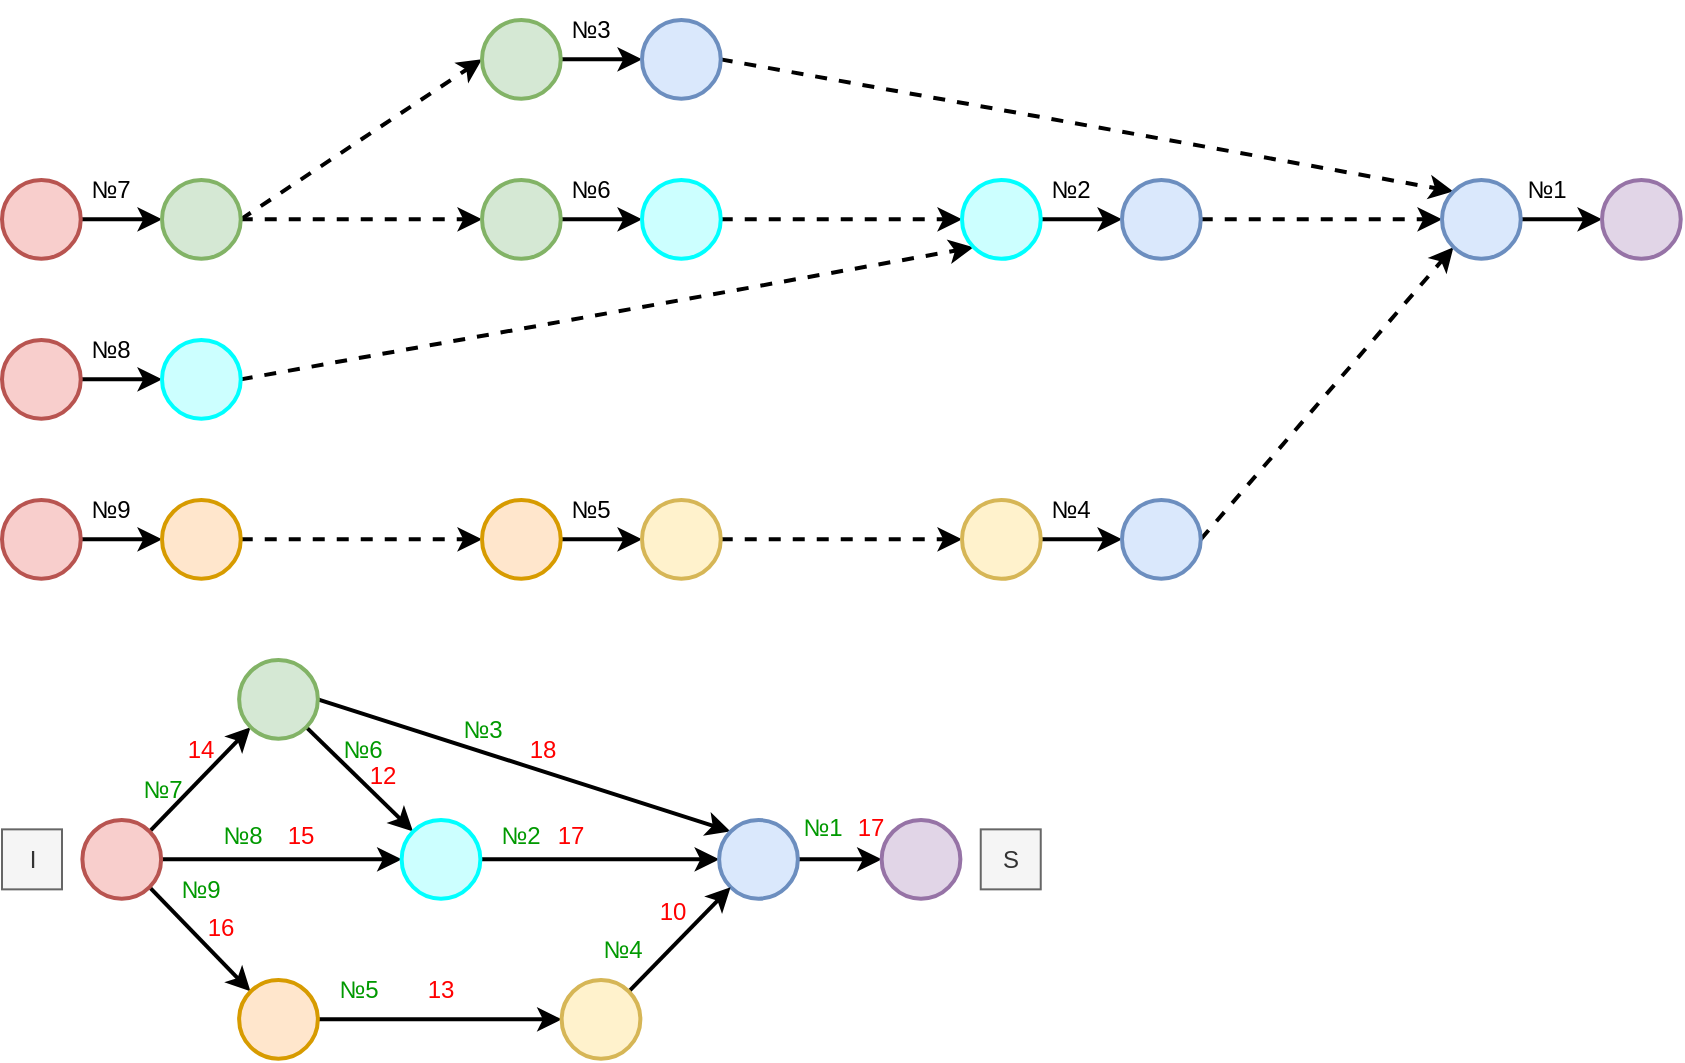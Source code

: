 <mxfile version="20.3.0" type="device"><diagram id="dBJPhfOJzrZLVDt43mVv" name="Page-1"><mxGraphModel dx="679" dy="732" grid="1" gridSize="10" guides="1" tooltips="1" connect="1" arrows="1" fold="1" page="1" pageScale="1" pageWidth="827" pageHeight="1169" math="0" shadow="0"><root><mxCell id="0"/><mxCell id="1" parent="0"/><mxCell id="z-p0BR435quuZYPwDhB6-24" style="edgeStyle=none;rounded=0;orthogonalLoop=1;jettySize=auto;html=1;exitX=1;exitY=0.5;exitDx=0;exitDy=0;exitPerimeter=0;strokeWidth=2;" parent="1" source="z-p0BR435quuZYPwDhB6-1" target="z-p0BR435quuZYPwDhB6-4" edge="1"><mxGeometry relative="1" as="geometry"/></mxCell><mxCell id="z-p0BR435quuZYPwDhB6-1" value="" style="verticalLabelPosition=middle;verticalAlign=middle;html=1;shape=mxgraph.flowchart.on-page_reference;strokeWidth=2;labelPosition=center;align=center;fillColor=#f8cecc;strokeColor=#b85450;" parent="1" vertex="1"><mxGeometry x="40" y="120" width="39.37" height="39.37" as="geometry"/></mxCell><mxCell id="z-p0BR435quuZYPwDhB6-25" style="edgeStyle=none;rounded=0;orthogonalLoop=1;jettySize=auto;html=1;exitX=1;exitY=0.5;exitDx=0;exitDy=0;exitPerimeter=0;strokeWidth=2;" parent="1" source="z-p0BR435quuZYPwDhB6-2" target="z-p0BR435quuZYPwDhB6-5" edge="1"><mxGeometry relative="1" as="geometry"/></mxCell><mxCell id="z-p0BR435quuZYPwDhB6-2" value="" style="verticalLabelPosition=middle;verticalAlign=middle;html=1;shape=mxgraph.flowchart.on-page_reference;strokeWidth=2;labelPosition=center;align=center;fillColor=#f8cecc;strokeColor=#b85450;" parent="1" vertex="1"><mxGeometry x="40" y="200" width="39.37" height="39.37" as="geometry"/></mxCell><mxCell id="z-p0BR435quuZYPwDhB6-26" style="edgeStyle=none;rounded=0;orthogonalLoop=1;jettySize=auto;html=1;exitX=1;exitY=0.5;exitDx=0;exitDy=0;exitPerimeter=0;strokeWidth=2;" parent="1" source="z-p0BR435quuZYPwDhB6-3" target="z-p0BR435quuZYPwDhB6-6" edge="1"><mxGeometry relative="1" as="geometry"/></mxCell><mxCell id="z-p0BR435quuZYPwDhB6-3" value="" style="verticalLabelPosition=middle;verticalAlign=middle;html=1;shape=mxgraph.flowchart.on-page_reference;strokeWidth=2;labelPosition=center;align=center;fillColor=#f8cecc;strokeColor=#b85450;" parent="1" vertex="1"><mxGeometry x="40" y="280" width="39.37" height="39.37" as="geometry"/></mxCell><mxCell id="z-p0BR435quuZYPwDhB6-33" style="edgeStyle=none;rounded=0;orthogonalLoop=1;jettySize=auto;html=1;exitX=1;exitY=0.5;exitDx=0;exitDy=0;exitPerimeter=0;entryX=0;entryY=0.5;entryDx=0;entryDy=0;entryPerimeter=0;strokeWidth=2;dashed=1;" parent="1" source="z-p0BR435quuZYPwDhB6-4" target="z-p0BR435quuZYPwDhB6-8" edge="1"><mxGeometry relative="1" as="geometry"/></mxCell><mxCell id="z-p0BR435quuZYPwDhB6-34" style="edgeStyle=none;rounded=0;orthogonalLoop=1;jettySize=auto;html=1;exitX=1;exitY=0.5;exitDx=0;exitDy=0;exitPerimeter=0;dashed=1;strokeWidth=2;" parent="1" source="z-p0BR435quuZYPwDhB6-4" target="z-p0BR435quuZYPwDhB6-7" edge="1"><mxGeometry relative="1" as="geometry"/></mxCell><mxCell id="z-p0BR435quuZYPwDhB6-4" value="" style="verticalLabelPosition=middle;verticalAlign=middle;html=1;shape=mxgraph.flowchart.on-page_reference;strokeWidth=2;labelPosition=center;align=center;fillColor=#d5e8d4;strokeColor=#82b366;" parent="1" vertex="1"><mxGeometry x="120" y="120" width="39.37" height="39.37" as="geometry"/></mxCell><mxCell id="z-p0BR435quuZYPwDhB6-36" style="edgeStyle=none;rounded=0;orthogonalLoop=1;jettySize=auto;html=1;exitX=1;exitY=0.5;exitDx=0;exitDy=0;exitPerimeter=0;entryX=0.145;entryY=0.855;entryDx=0;entryDy=0;entryPerimeter=0;dashed=1;strokeWidth=2;" parent="1" source="z-p0BR435quuZYPwDhB6-5" target="z-p0BR435quuZYPwDhB6-15" edge="1"><mxGeometry relative="1" as="geometry"/></mxCell><mxCell id="z-p0BR435quuZYPwDhB6-5" value="" style="verticalLabelPosition=middle;verticalAlign=middle;html=1;shape=mxgraph.flowchart.on-page_reference;strokeWidth=2;labelPosition=center;align=center;fillColor=#CCFFFF;strokeColor=#00FFFF;" parent="1" vertex="1"><mxGeometry x="120" y="200" width="39.37" height="39.37" as="geometry"/></mxCell><mxCell id="z-p0BR435quuZYPwDhB6-37" style="edgeStyle=none;rounded=0;orthogonalLoop=1;jettySize=auto;html=1;exitX=1;exitY=0.5;exitDx=0;exitDy=0;exitPerimeter=0;dashed=1;strokeWidth=2;" parent="1" source="z-p0BR435quuZYPwDhB6-6" target="z-p0BR435quuZYPwDhB6-11" edge="1"><mxGeometry relative="1" as="geometry"/></mxCell><mxCell id="z-p0BR435quuZYPwDhB6-6" value="" style="verticalLabelPosition=middle;verticalAlign=middle;html=1;shape=mxgraph.flowchart.on-page_reference;strokeWidth=2;labelPosition=center;align=center;fillColor=#ffe6cc;strokeColor=#d79b00;" parent="1" vertex="1"><mxGeometry x="120" y="280" width="39.37" height="39.37" as="geometry"/></mxCell><mxCell id="z-p0BR435quuZYPwDhB6-28" style="edgeStyle=none;rounded=0;orthogonalLoop=1;jettySize=auto;html=1;exitX=1;exitY=0.5;exitDx=0;exitDy=0;exitPerimeter=0;strokeWidth=2;" parent="1" source="z-p0BR435quuZYPwDhB6-7" target="z-p0BR435quuZYPwDhB6-9" edge="1"><mxGeometry relative="1" as="geometry"/></mxCell><mxCell id="z-p0BR435quuZYPwDhB6-7" value="" style="verticalLabelPosition=middle;verticalAlign=middle;html=1;shape=mxgraph.flowchart.on-page_reference;strokeWidth=2;labelPosition=center;align=center;fillColor=#d5e8d4;strokeColor=#82b366;" parent="1" vertex="1"><mxGeometry x="280" y="120" width="39.37" height="39.37" as="geometry"/></mxCell><mxCell id="z-p0BR435quuZYPwDhB6-27" style="edgeStyle=none;rounded=0;orthogonalLoop=1;jettySize=auto;html=1;exitX=1;exitY=0.5;exitDx=0;exitDy=0;exitPerimeter=0;entryX=0;entryY=0.5;entryDx=0;entryDy=0;entryPerimeter=0;strokeWidth=2;" parent="1" source="z-p0BR435quuZYPwDhB6-8" target="z-p0BR435quuZYPwDhB6-10" edge="1"><mxGeometry relative="1" as="geometry"/></mxCell><mxCell id="z-p0BR435quuZYPwDhB6-8" value="" style="verticalLabelPosition=middle;verticalAlign=middle;html=1;shape=mxgraph.flowchart.on-page_reference;strokeWidth=2;labelPosition=center;align=center;fillColor=#d5e8d4;strokeColor=#82b366;" parent="1" vertex="1"><mxGeometry x="280" y="40" width="39.37" height="39.37" as="geometry"/></mxCell><mxCell id="z-p0BR435quuZYPwDhB6-35" style="edgeStyle=none;rounded=0;orthogonalLoop=1;jettySize=auto;html=1;exitX=1;exitY=0.5;exitDx=0;exitDy=0;exitPerimeter=0;entryX=0;entryY=0.5;entryDx=0;entryDy=0;entryPerimeter=0;dashed=1;strokeWidth=2;" parent="1" source="z-p0BR435quuZYPwDhB6-9" target="z-p0BR435quuZYPwDhB6-15" edge="1"><mxGeometry relative="1" as="geometry"/></mxCell><mxCell id="z-p0BR435quuZYPwDhB6-9" value="" style="verticalLabelPosition=middle;verticalAlign=middle;html=1;shape=mxgraph.flowchart.on-page_reference;strokeWidth=2;labelPosition=center;align=center;fillColor=#CCFFFF;strokeColor=#00FFFF;" parent="1" vertex="1"><mxGeometry x="360" y="120" width="39.37" height="39.37" as="geometry"/></mxCell><mxCell id="z-p0BR435quuZYPwDhB6-41" style="edgeStyle=none;rounded=0;orthogonalLoop=1;jettySize=auto;html=1;exitX=1;exitY=0.5;exitDx=0;exitDy=0;exitPerimeter=0;entryX=0.145;entryY=0.145;entryDx=0;entryDy=0;entryPerimeter=0;dashed=1;strokeWidth=2;" parent="1" source="z-p0BR435quuZYPwDhB6-10" target="z-p0BR435quuZYPwDhB6-17" edge="1"><mxGeometry relative="1" as="geometry"/></mxCell><mxCell id="z-p0BR435quuZYPwDhB6-10" value="" style="verticalLabelPosition=middle;verticalAlign=middle;html=1;shape=mxgraph.flowchart.on-page_reference;strokeWidth=2;labelPosition=center;align=center;fillColor=#dae8fc;strokeColor=#6c8ebf;" parent="1" vertex="1"><mxGeometry x="360" y="40" width="39.37" height="39.37" as="geometry"/></mxCell><mxCell id="z-p0BR435quuZYPwDhB6-29" style="edgeStyle=none;rounded=0;orthogonalLoop=1;jettySize=auto;html=1;exitX=1;exitY=0.5;exitDx=0;exitDy=0;exitPerimeter=0;entryX=0;entryY=0.5;entryDx=0;entryDy=0;entryPerimeter=0;strokeWidth=2;" parent="1" source="z-p0BR435quuZYPwDhB6-11" target="z-p0BR435quuZYPwDhB6-12" edge="1"><mxGeometry relative="1" as="geometry"/></mxCell><mxCell id="z-p0BR435quuZYPwDhB6-11" value="" style="verticalLabelPosition=middle;verticalAlign=middle;html=1;shape=mxgraph.flowchart.on-page_reference;strokeWidth=2;labelPosition=center;align=center;fillColor=#ffe6cc;strokeColor=#d79b00;" parent="1" vertex="1"><mxGeometry x="280" y="280" width="39.37" height="39.37" as="geometry"/></mxCell><mxCell id="z-p0BR435quuZYPwDhB6-38" style="edgeStyle=none;rounded=0;orthogonalLoop=1;jettySize=auto;html=1;exitX=1;exitY=0.5;exitDx=0;exitDy=0;exitPerimeter=0;dashed=1;strokeWidth=2;" parent="1" source="z-p0BR435quuZYPwDhB6-12" target="z-p0BR435quuZYPwDhB6-13" edge="1"><mxGeometry relative="1" as="geometry"/></mxCell><mxCell id="z-p0BR435quuZYPwDhB6-12" value="" style="verticalLabelPosition=middle;verticalAlign=middle;html=1;shape=mxgraph.flowchart.on-page_reference;strokeWidth=2;labelPosition=center;align=center;fillColor=#fff2cc;strokeColor=#d6b656;" parent="1" vertex="1"><mxGeometry x="360" y="280" width="39.37" height="39.37" as="geometry"/></mxCell><mxCell id="z-p0BR435quuZYPwDhB6-31" style="edgeStyle=none;rounded=0;orthogonalLoop=1;jettySize=auto;html=1;exitX=1;exitY=0.5;exitDx=0;exitDy=0;exitPerimeter=0;strokeWidth=2;" parent="1" source="z-p0BR435quuZYPwDhB6-13" target="z-p0BR435quuZYPwDhB6-14" edge="1"><mxGeometry relative="1" as="geometry"/></mxCell><mxCell id="z-p0BR435quuZYPwDhB6-13" value="" style="verticalLabelPosition=middle;verticalAlign=middle;html=1;shape=mxgraph.flowchart.on-page_reference;strokeWidth=2;labelPosition=center;align=center;fillColor=#fff2cc;strokeColor=#d6b656;" parent="1" vertex="1"><mxGeometry x="520" y="280" width="39.37" height="39.37" as="geometry"/></mxCell><mxCell id="z-p0BR435quuZYPwDhB6-39" style="edgeStyle=none;rounded=0;orthogonalLoop=1;jettySize=auto;html=1;exitX=1;exitY=0.5;exitDx=0;exitDy=0;exitPerimeter=0;entryX=0.145;entryY=0.855;entryDx=0;entryDy=0;entryPerimeter=0;dashed=1;strokeWidth=2;" parent="1" source="z-p0BR435quuZYPwDhB6-14" target="z-p0BR435quuZYPwDhB6-17" edge="1"><mxGeometry relative="1" as="geometry"/></mxCell><mxCell id="z-p0BR435quuZYPwDhB6-14" value="" style="verticalLabelPosition=middle;verticalAlign=middle;html=1;shape=mxgraph.flowchart.on-page_reference;strokeWidth=2;labelPosition=center;align=center;fillColor=#dae8fc;strokeColor=#6c8ebf;" parent="1" vertex="1"><mxGeometry x="600" y="280" width="39.37" height="39.37" as="geometry"/></mxCell><mxCell id="z-p0BR435quuZYPwDhB6-30" style="edgeStyle=none;rounded=0;orthogonalLoop=1;jettySize=auto;html=1;exitX=1;exitY=0.5;exitDx=0;exitDy=0;exitPerimeter=0;entryX=0;entryY=0.5;entryDx=0;entryDy=0;entryPerimeter=0;strokeWidth=2;" parent="1" source="z-p0BR435quuZYPwDhB6-15" target="z-p0BR435quuZYPwDhB6-16" edge="1"><mxGeometry relative="1" as="geometry"/></mxCell><mxCell id="z-p0BR435quuZYPwDhB6-15" value="" style="verticalLabelPosition=middle;verticalAlign=middle;html=1;shape=mxgraph.flowchart.on-page_reference;strokeWidth=2;labelPosition=center;align=center;fillColor=#CCFFFF;strokeColor=#00FFFF;" parent="1" vertex="1"><mxGeometry x="520" y="120" width="39.37" height="39.37" as="geometry"/></mxCell><mxCell id="z-p0BR435quuZYPwDhB6-40" style="edgeStyle=none;rounded=0;orthogonalLoop=1;jettySize=auto;html=1;exitX=1;exitY=0.5;exitDx=0;exitDy=0;exitPerimeter=0;entryX=0;entryY=0.5;entryDx=0;entryDy=0;entryPerimeter=0;dashed=1;strokeWidth=2;" parent="1" source="z-p0BR435quuZYPwDhB6-16" target="z-p0BR435quuZYPwDhB6-17" edge="1"><mxGeometry relative="1" as="geometry"/></mxCell><mxCell id="z-p0BR435quuZYPwDhB6-16" value="" style="verticalLabelPosition=middle;verticalAlign=middle;html=1;shape=mxgraph.flowchart.on-page_reference;strokeWidth=2;labelPosition=center;align=center;fillColor=#dae8fc;strokeColor=#6c8ebf;" parent="1" vertex="1"><mxGeometry x="600" y="120" width="39.37" height="39.37" as="geometry"/></mxCell><mxCell id="z-p0BR435quuZYPwDhB6-32" style="edgeStyle=none;rounded=0;orthogonalLoop=1;jettySize=auto;html=1;exitX=1;exitY=0.5;exitDx=0;exitDy=0;exitPerimeter=0;strokeWidth=2;" parent="1" source="z-p0BR435quuZYPwDhB6-17" target="z-p0BR435quuZYPwDhB6-18" edge="1"><mxGeometry relative="1" as="geometry"/></mxCell><mxCell id="z-p0BR435quuZYPwDhB6-17" value="" style="verticalLabelPosition=middle;verticalAlign=middle;html=1;shape=mxgraph.flowchart.on-page_reference;strokeWidth=2;labelPosition=center;align=center;fillColor=#dae8fc;strokeColor=#6c8ebf;" parent="1" vertex="1"><mxGeometry x="760" y="120" width="39.37" height="39.37" as="geometry"/></mxCell><mxCell id="z-p0BR435quuZYPwDhB6-18" value="" style="verticalLabelPosition=middle;verticalAlign=middle;html=1;shape=mxgraph.flowchart.on-page_reference;strokeWidth=2;labelPosition=center;align=center;fillColor=#e1d5e7;strokeColor=#9673a6;" parent="1" vertex="1"><mxGeometry x="840" y="120" width="39.37" height="39.37" as="geometry"/></mxCell><mxCell id="z-p0BR435quuZYPwDhB6-42" value="№7" style="text;html=1;align=center;verticalAlign=middle;resizable=0;points=[];autosize=1;strokeColor=none;fillColor=none;" parent="1" vertex="1"><mxGeometry x="74.37" y="110" width="40" height="30" as="geometry"/></mxCell><mxCell id="z-p0BR435quuZYPwDhB6-43" value="№8" style="text;html=1;align=center;verticalAlign=middle;resizable=0;points=[];autosize=1;strokeColor=none;fillColor=none;" parent="1" vertex="1"><mxGeometry x="74.37" y="190" width="40" height="30" as="geometry"/></mxCell><mxCell id="z-p0BR435quuZYPwDhB6-44" value="№9" style="text;html=1;align=center;verticalAlign=middle;resizable=0;points=[];autosize=1;strokeColor=none;fillColor=none;" parent="1" vertex="1"><mxGeometry x="74.37" y="270" width="40" height="30" as="geometry"/></mxCell><mxCell id="z-p0BR435quuZYPwDhB6-45" value="№3" style="text;html=1;align=center;verticalAlign=middle;resizable=0;points=[];autosize=1;strokeColor=none;fillColor=none;" parent="1" vertex="1"><mxGeometry x="314.37" y="30" width="40" height="30" as="geometry"/></mxCell><mxCell id="z-p0BR435quuZYPwDhB6-46" value="№6" style="text;html=1;align=center;verticalAlign=middle;resizable=0;points=[];autosize=1;strokeColor=none;fillColor=none;" parent="1" vertex="1"><mxGeometry x="314.37" y="110" width="40" height="30" as="geometry"/></mxCell><mxCell id="z-p0BR435quuZYPwDhB6-47" value="№5" style="text;html=1;align=center;verticalAlign=middle;resizable=0;points=[];autosize=1;strokeColor=none;fillColor=none;" parent="1" vertex="1"><mxGeometry x="314.37" y="270" width="40" height="30" as="geometry"/></mxCell><mxCell id="z-p0BR435quuZYPwDhB6-48" value="№4" style="text;html=1;align=center;verticalAlign=middle;resizable=0;points=[];autosize=1;strokeColor=none;fillColor=none;" parent="1" vertex="1"><mxGeometry x="554.37" y="270" width="40" height="30" as="geometry"/></mxCell><mxCell id="z-p0BR435quuZYPwDhB6-49" value="№2" style="text;html=1;align=center;verticalAlign=middle;resizable=0;points=[];autosize=1;strokeColor=none;fillColor=none;" parent="1" vertex="1"><mxGeometry x="554.37" y="110" width="40" height="30" as="geometry"/></mxCell><mxCell id="z-p0BR435quuZYPwDhB6-50" value="№1" style="text;html=1;align=center;verticalAlign=middle;resizable=0;points=[];autosize=1;strokeColor=none;fillColor=none;" parent="1" vertex="1"><mxGeometry x="792" y="110" width="40" height="30" as="geometry"/></mxCell><mxCell id="z-p0BR435quuZYPwDhB6-57" style="edgeStyle=none;rounded=0;orthogonalLoop=1;jettySize=auto;html=1;exitX=1;exitY=0.5;exitDx=0;exitDy=0;exitPerimeter=0;strokeWidth=2;" parent="1" source="z-p0BR435quuZYPwDhB6-51" target="z-p0BR435quuZYPwDhB6-54" edge="1"><mxGeometry relative="1" as="geometry"/></mxCell><mxCell id="z-p0BR435quuZYPwDhB6-58" style="edgeStyle=none;rounded=0;orthogonalLoop=1;jettySize=auto;html=1;exitX=0.855;exitY=0.145;exitDx=0;exitDy=0;exitPerimeter=0;strokeWidth=2;entryX=0.145;entryY=0.855;entryDx=0;entryDy=0;entryPerimeter=0;" parent="1" source="z-p0BR435quuZYPwDhB6-51" target="z-p0BR435quuZYPwDhB6-53" edge="1"><mxGeometry relative="1" as="geometry"/></mxCell><mxCell id="z-p0BR435quuZYPwDhB6-62" style="edgeStyle=none;rounded=0;orthogonalLoop=1;jettySize=auto;html=1;exitX=0.855;exitY=0.855;exitDx=0;exitDy=0;exitPerimeter=0;entryX=0.145;entryY=0.145;entryDx=0;entryDy=0;entryPerimeter=0;strokeWidth=2;" parent="1" source="z-p0BR435quuZYPwDhB6-51" target="z-p0BR435quuZYPwDhB6-52" edge="1"><mxGeometry relative="1" as="geometry"/></mxCell><mxCell id="z-p0BR435quuZYPwDhB6-51" value="" style="verticalLabelPosition=middle;verticalAlign=middle;html=1;shape=mxgraph.flowchart.on-page_reference;strokeWidth=2;labelPosition=center;align=center;fillColor=#f8cecc;strokeColor=#b85450;" parent="1" vertex="1"><mxGeometry x="80.19" y="440" width="39.37" height="39.37" as="geometry"/></mxCell><mxCell id="z-p0BR435quuZYPwDhB6-63" style="edgeStyle=none;rounded=0;orthogonalLoop=1;jettySize=auto;html=1;exitX=1;exitY=0.5;exitDx=0;exitDy=0;exitPerimeter=0;entryX=0;entryY=0.5;entryDx=0;entryDy=0;entryPerimeter=0;strokeWidth=2;" parent="1" source="z-p0BR435quuZYPwDhB6-52" target="z-p0BR435quuZYPwDhB6-56" edge="1"><mxGeometry relative="1" as="geometry"/></mxCell><mxCell id="z-p0BR435quuZYPwDhB6-52" value="" style="verticalLabelPosition=middle;verticalAlign=middle;html=1;shape=mxgraph.flowchart.on-page_reference;strokeWidth=2;labelPosition=center;align=center;fillColor=#ffe6cc;strokeColor=#d79b00;" parent="1" vertex="1"><mxGeometry x="158.56" y="520" width="39.37" height="39.37" as="geometry"/></mxCell><mxCell id="z-p0BR435quuZYPwDhB6-59" style="edgeStyle=none;rounded=0;orthogonalLoop=1;jettySize=auto;html=1;exitX=0.855;exitY=0.855;exitDx=0;exitDy=0;exitPerimeter=0;strokeWidth=2;entryX=0.145;entryY=0.145;entryDx=0;entryDy=0;entryPerimeter=0;" parent="1" source="z-p0BR435quuZYPwDhB6-53" target="z-p0BR435quuZYPwDhB6-54" edge="1"><mxGeometry relative="1" as="geometry"/></mxCell><mxCell id="z-p0BR435quuZYPwDhB6-60" style="edgeStyle=none;rounded=0;orthogonalLoop=1;jettySize=auto;html=1;exitX=1;exitY=0.5;exitDx=0;exitDy=0;exitPerimeter=0;entryX=0.145;entryY=0.145;entryDx=0;entryDy=0;entryPerimeter=0;strokeWidth=2;" parent="1" source="z-p0BR435quuZYPwDhB6-53" target="z-p0BR435quuZYPwDhB6-55" edge="1"><mxGeometry relative="1" as="geometry"/></mxCell><mxCell id="z-p0BR435quuZYPwDhB6-53" value="" style="verticalLabelPosition=middle;verticalAlign=middle;html=1;shape=mxgraph.flowchart.on-page_reference;strokeWidth=2;labelPosition=center;align=center;fillColor=#d5e8d4;strokeColor=#82b366;" parent="1" vertex="1"><mxGeometry x="158.56" y="360" width="39.37" height="39.37" as="geometry"/></mxCell><mxCell id="z-p0BR435quuZYPwDhB6-61" style="edgeStyle=none;rounded=0;orthogonalLoop=1;jettySize=auto;html=1;exitX=1;exitY=0.5;exitDx=0;exitDy=0;exitPerimeter=0;entryX=0;entryY=0.5;entryDx=0;entryDy=0;entryPerimeter=0;strokeWidth=2;" parent="1" source="z-p0BR435quuZYPwDhB6-54" target="z-p0BR435quuZYPwDhB6-55" edge="1"><mxGeometry relative="1" as="geometry"/></mxCell><mxCell id="z-p0BR435quuZYPwDhB6-54" value="" style="verticalLabelPosition=middle;verticalAlign=middle;html=1;shape=mxgraph.flowchart.on-page_reference;strokeWidth=2;labelPosition=center;align=center;fillColor=#CCFFFF;strokeColor=#00FFFF;" parent="1" vertex="1"><mxGeometry x="239.82" y="440" width="39.37" height="39.37" as="geometry"/></mxCell><mxCell id="EaHSt4HQS1U8Ka8ntQ3T-26" style="edgeStyle=orthogonalEdgeStyle;rounded=0;orthogonalLoop=1;jettySize=auto;html=1;exitX=1;exitY=0.5;exitDx=0;exitDy=0;exitPerimeter=0;entryX=0;entryY=0.5;entryDx=0;entryDy=0;entryPerimeter=0;strokeWidth=2;" edge="1" parent="1" source="z-p0BR435quuZYPwDhB6-55" target="EaHSt4HQS1U8Ka8ntQ3T-25"><mxGeometry relative="1" as="geometry"/></mxCell><mxCell id="z-p0BR435quuZYPwDhB6-55" value="" style="verticalLabelPosition=middle;verticalAlign=middle;html=1;shape=mxgraph.flowchart.on-page_reference;strokeWidth=2;labelPosition=center;align=center;fillColor=#dae8fc;strokeColor=#6c8ebf;" parent="1" vertex="1"><mxGeometry x="398.56" y="440" width="39.37" height="39.37" as="geometry"/></mxCell><mxCell id="z-p0BR435quuZYPwDhB6-64" style="edgeStyle=none;rounded=0;orthogonalLoop=1;jettySize=auto;html=1;exitX=0.855;exitY=0.145;exitDx=0;exitDy=0;exitPerimeter=0;entryX=0.145;entryY=0.855;entryDx=0;entryDy=0;entryPerimeter=0;strokeWidth=2;" parent="1" source="z-p0BR435quuZYPwDhB6-56" target="z-p0BR435quuZYPwDhB6-55" edge="1"><mxGeometry relative="1" as="geometry"/></mxCell><mxCell id="z-p0BR435quuZYPwDhB6-56" value="" style="verticalLabelPosition=middle;verticalAlign=middle;html=1;shape=mxgraph.flowchart.on-page_reference;strokeWidth=2;labelPosition=center;align=center;fillColor=#fff2cc;strokeColor=#d6b656;" parent="1" vertex="1"><mxGeometry x="319.82" y="520" width="39.37" height="39.37" as="geometry"/></mxCell><mxCell id="z-p0BR435quuZYPwDhB6-65" value="№7" style="text;html=1;align=center;verticalAlign=middle;resizable=0;points=[];autosize=1;strokeColor=none;fillColor=none;fontColor=#009900;" parent="1" vertex="1"><mxGeometry x="100.19" y="410" width="40" height="30" as="geometry"/></mxCell><mxCell id="z-p0BR435quuZYPwDhB6-66" value="№8" style="text;html=1;align=center;verticalAlign=middle;resizable=0;points=[];autosize=1;strokeColor=none;fillColor=none;fontColor=#009900;" parent="1" vertex="1"><mxGeometry x="140.19" y="433.37" width="40" height="30" as="geometry"/></mxCell><mxCell id="z-p0BR435quuZYPwDhB6-67" value="№9" style="text;html=1;align=center;verticalAlign=middle;resizable=0;points=[];autosize=1;strokeColor=none;fillColor=none;fontColor=#009900;" parent="1" vertex="1"><mxGeometry x="118.56" y="460" width="40" height="30" as="geometry"/></mxCell><mxCell id="z-p0BR435quuZYPwDhB6-68" value="№6" style="text;html=1;align=center;verticalAlign=middle;resizable=0;points=[];autosize=1;strokeColor=none;fillColor=none;fontColor=#009900;" parent="1" vertex="1"><mxGeometry x="199.82" y="390" width="40" height="30" as="geometry"/></mxCell><mxCell id="z-p0BR435quuZYPwDhB6-69" value="№2" style="text;html=1;align=center;verticalAlign=middle;resizable=0;points=[];autosize=1;strokeColor=none;fillColor=none;fontColor=#009900;" parent="1" vertex="1"><mxGeometry x="279.19" y="433.37" width="40" height="30" as="geometry"/></mxCell><mxCell id="z-p0BR435quuZYPwDhB6-70" value="№5" style="text;html=1;align=center;verticalAlign=middle;resizable=0;points=[];autosize=1;strokeColor=none;fillColor=none;fontColor=#009900;" parent="1" vertex="1"><mxGeometry x="197.93" y="510" width="40" height="30" as="geometry"/></mxCell><mxCell id="z-p0BR435quuZYPwDhB6-71" value="№4" style="text;html=1;align=center;verticalAlign=middle;resizable=0;points=[];autosize=1;strokeColor=none;fillColor=none;fontColor=#009900;" parent="1" vertex="1"><mxGeometry x="330.19" y="490" width="40" height="30" as="geometry"/></mxCell><mxCell id="z-p0BR435quuZYPwDhB6-72" value="№3" style="text;html=1;align=center;verticalAlign=middle;resizable=0;points=[];autosize=1;strokeColor=none;fillColor=none;fontColor=#009900;" parent="1" vertex="1"><mxGeometry x="260.19" y="380" width="40" height="30" as="geometry"/></mxCell><mxCell id="z-p0BR435quuZYPwDhB6-76" value="I" style="text;html=1;align=center;verticalAlign=middle;resizable=0;points=[];autosize=1;fillColor=#f5f5f5;fontColor=#333333;strokeColor=#666666;" parent="1" vertex="1"><mxGeometry x="40" y="444.68" width="30" height="30" as="geometry"/></mxCell><mxCell id="EaHSt4HQS1U8Ka8ntQ3T-25" value="" style="verticalLabelPosition=middle;verticalAlign=middle;html=1;shape=mxgraph.flowchart.on-page_reference;strokeWidth=2;labelPosition=center;align=center;fillColor=#e1d5e7;strokeColor=#9673a6;" vertex="1" parent="1"><mxGeometry x="479.82" y="440" width="39.37" height="39.37" as="geometry"/></mxCell><mxCell id="EaHSt4HQS1U8Ka8ntQ3T-27" value="№1" style="text;html=1;align=center;verticalAlign=middle;resizable=0;points=[];autosize=1;strokeColor=none;fillColor=none;fontColor=#009900;" vertex="1" parent="1"><mxGeometry x="430.19" y="429.37" width="40" height="30" as="geometry"/></mxCell><mxCell id="EaHSt4HQS1U8Ka8ntQ3T-28" value="S" style="text;html=1;align=center;verticalAlign=middle;resizable=0;points=[];autosize=1;fillColor=#f5f5f5;fontColor=#333333;strokeColor=#666666;" vertex="1" parent="1"><mxGeometry x="529.37" y="444.68" width="30" height="30" as="geometry"/></mxCell><mxCell id="EaHSt4HQS1U8Ka8ntQ3T-59" value="17" style="text;html=1;align=center;verticalAlign=middle;resizable=0;points=[];autosize=1;strokeColor=none;fillColor=none;fontColor=#FF0000;" vertex="1" parent="1"><mxGeometry x="454.19" y="429.37" width="40" height="30" as="geometry"/></mxCell><mxCell id="EaHSt4HQS1U8Ka8ntQ3T-60" value="17" style="text;html=1;align=center;verticalAlign=middle;resizable=0;points=[];autosize=1;strokeColor=none;fillColor=none;fontColor=#FF0000;" vertex="1" parent="1"><mxGeometry x="303.56" y="433.37" width="40" height="30" as="geometry"/></mxCell><mxCell id="EaHSt4HQS1U8Ka8ntQ3T-61" value="18" style="text;html=1;align=center;verticalAlign=middle;resizable=0;points=[];autosize=1;strokeColor=none;fillColor=none;fontColor=#FF0000;" vertex="1" parent="1"><mxGeometry x="290.19" y="390" width="40" height="30" as="geometry"/></mxCell><mxCell id="EaHSt4HQS1U8Ka8ntQ3T-62" value="10" style="text;html=1;align=center;verticalAlign=middle;resizable=0;points=[];autosize=1;strokeColor=none;fillColor=none;fontColor=#FF0000;" vertex="1" parent="1"><mxGeometry x="354.56" y="471" width="40" height="30" as="geometry"/></mxCell><mxCell id="EaHSt4HQS1U8Ka8ntQ3T-63" value="13" style="text;html=1;align=center;verticalAlign=middle;resizable=0;points=[];autosize=1;strokeColor=none;fillColor=none;fontColor=#FF0000;" vertex="1" parent="1"><mxGeometry x="239.19" y="510" width="40" height="30" as="geometry"/></mxCell><mxCell id="EaHSt4HQS1U8Ka8ntQ3T-64" value="12" style="text;html=1;align=center;verticalAlign=middle;resizable=0;points=[];autosize=1;strokeColor=none;fillColor=none;fontColor=#FF0000;" vertex="1" parent="1"><mxGeometry x="210.19" y="403.37" width="40" height="30" as="geometry"/></mxCell><mxCell id="EaHSt4HQS1U8Ka8ntQ3T-66" value="14" style="text;html=1;align=center;verticalAlign=middle;resizable=0;points=[];autosize=1;strokeColor=none;fillColor=none;fontColor=#FF0000;" vertex="1" parent="1"><mxGeometry x="118.56" y="390" width="40" height="30" as="geometry"/></mxCell><mxCell id="EaHSt4HQS1U8Ka8ntQ3T-67" value="15" style="text;html=1;align=center;verticalAlign=middle;resizable=0;points=[];autosize=1;strokeColor=none;fillColor=none;fontColor=#FF0000;" vertex="1" parent="1"><mxGeometry x="169.19" y="433.37" width="40" height="30" as="geometry"/></mxCell><mxCell id="EaHSt4HQS1U8Ka8ntQ3T-68" value="16" style="text;html=1;align=center;verticalAlign=middle;resizable=0;points=[];autosize=1;strokeColor=none;fillColor=none;fontColor=#FF0000;" vertex="1" parent="1"><mxGeometry x="129.19" y="479.37" width="40" height="30" as="geometry"/></mxCell></root></mxGraphModel></diagram></mxfile>